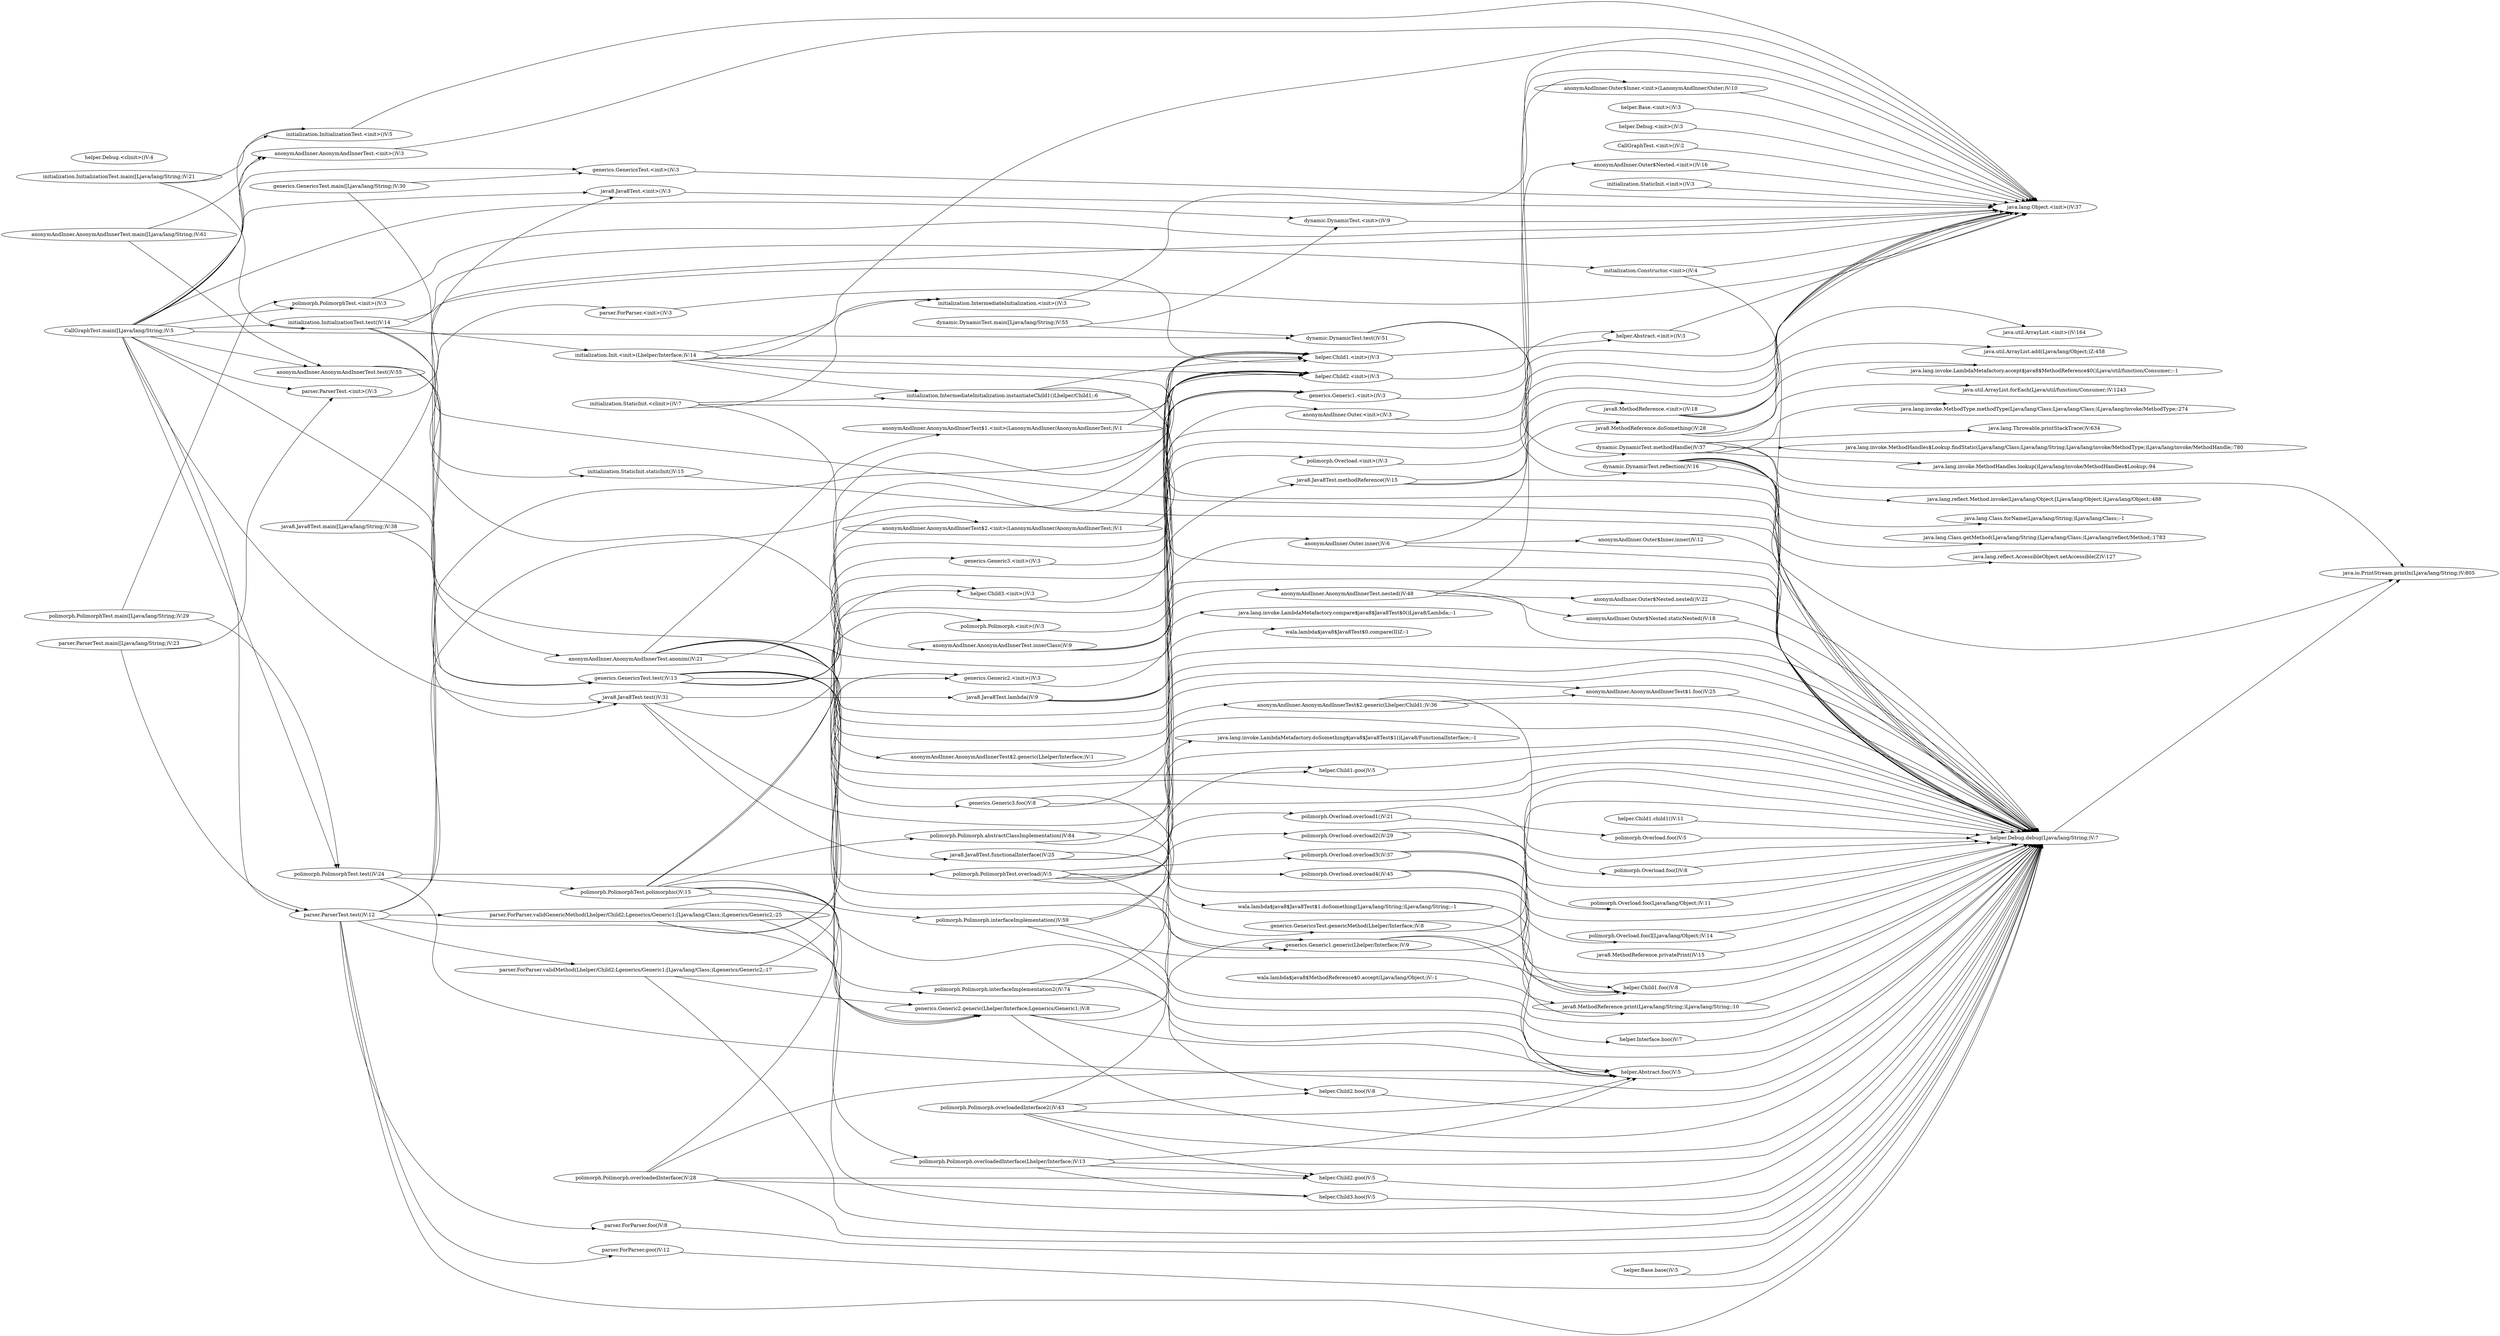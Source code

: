 digraph graphname {
rankdir="LR";
90 [label="CallGraphTest.<init>()V:2"]
91 [label="CallGraphTest.main([Ljava/lang/String;)V:5"]
55 [label="anonymAndInner.AnonymAndInnerTest$1.<init>(LanonymAndInner/AnonymAndInnerTest;)V:1"]
47 [label="anonymAndInner.AnonymAndInnerTest$1.foo()V:25"]
45 [label="anonymAndInner.AnonymAndInnerTest$2.<init>(LanonymAndInner/AnonymAndInnerTest;)V:1"]
46 [label="anonymAndInner.AnonymAndInnerTest$2.generic(Lhelper/Child1;)V:36"]
48 [label="anonymAndInner.AnonymAndInnerTest$2.generic(Lhelper/Interface;)V:1"]
44 [label="anonymAndInner.AnonymAndInnerTest.<init>()V:3"]
54 [label="anonymAndInner.AnonymAndInnerTest.anonim()V:21"]
49 [label="anonymAndInner.AnonymAndInnerTest.innerClass()V:9"]
61 [label="anonymAndInner.AnonymAndInnerTest.main([Ljava/lang/String;)V:61"]
56 [label="anonymAndInner.AnonymAndInnerTest.nested()V:48"]
60 [label="anonymAndInner.AnonymAndInnerTest.test()V:55"]
52 [label="anonymAndInner.Outer$Inner.<init>(LanonymAndInner/Outer;)V:10"]
53 [label="anonymAndInner.Outer$Inner.inner()V:12"]
57 [label="anonymAndInner.Outer$Nested.<init>()V:16"]
58 [label="anonymAndInner.Outer$Nested.nested()V:22"]
59 [label="anonymAndInner.Outer$Nested.staticNested()V:18"]
50 [label="anonymAndInner.Outer.<init>()V:3"]
51 [label="anonymAndInner.Outer.inner()V:6"]
17 [label="dynamic.DynamicTest.<init>()V:9"]
30 [label="dynamic.DynamicTest.main([Ljava/lang/String;)V:55"]
24 [label="dynamic.DynamicTest.methodHandle()V:37"]
18 [label="dynamic.DynamicTest.reflection()V:16"]
29 [label="dynamic.DynamicTest.test()V:51"]
12 [label="generics.Generic1.<init>()V:3"]
14 [label="generics.Generic1.generic(Lhelper/Interface;)V:9"]
35 [label="generics.Generic2.<init>()V:3"]
36 [label="generics.Generic2.generic(Lhelper/Interface;Lgenerics/Generic1;)V:8"]
11 [label="generics.Generic3.<init>()V:3"]
13 [label="generics.Generic3.foo()V:8"]
62 [label="generics.GenericsTest.<init>()V:3"]
63 [label="generics.GenericsTest.genericMethod(Lhelper/Interface;)V:8"]
65 [label="generics.GenericsTest.main([Ljava/lang/String;)V:30"]
64 [label="generics.GenericsTest.test()V:13"]
5 [label="helper.Abstract.<init>()V:3"]
16 [label="helper.Abstract.foo()V:5"]
113 [label="helper.Base.<init>()V:3"]
114 [label="helper.Base.base()V:5"]
8 [label="helper.Child1.<init>()V:3"]
39 [label="helper.Child1.child1()V:11"]
15 [label="helper.Child1.foo()V:8"]
38 [label="helper.Child1.goo()V:5"]
4 [label="helper.Child2.<init>()V:3"]
84 [label="helper.Child2.goo()V:5"]
87 [label="helper.Child2.hoo()V:8"]
82 [label="helper.Child3.<init>()V:3"]
85 [label="helper.Child3.hoo()V:5"]
117 [label="helper.Debug.<clinit>()V:4"]
118 [label="helper.Debug.<init>()V:3"]
1 [label="helper.Debug.debug(Ljava/lang/String;)V:7"]
86 [label="helper.Interface.hoo()V:7"]
40 [label="initialization.Constructor.<init>()V:4"]
111 [label="initialization.Init.<init>(Lhelper/Interface;)V:14"]
92 [label="initialization.InitializationTest.<init>()V:5"]
119 [label="initialization.InitializationTest.main([Ljava/lang/String;)V:21"]
93 [label="initialization.InitializationTest.test()V:14"]
2 [label="initialization.IntermediateInitialization.<init>()V:3"]
3 [label="initialization.IntermediateInitialization.instantiateChild1()Lhelper/Child1;:6"]
0 [label="initialization.StaticInit.<clinit>()V:7"]
9 [label="initialization.StaticInit.<init>()V:3"]
10 [label="initialization.StaticInit.staticInit()V:15"]
7 [label="java.io.PrintStream.println(Ljava/lang/String;)V:805"]
19 [label="java.lang.Class.forName(Ljava/lang/String;)Ljava/lang/Class;:-1"]
20 [label="java.lang.Class.getMethod(Ljava/lang/String;[Ljava/lang/Class;)Ljava/lang/reflect/Method;:1783"]
6 [label="java.lang.Object.<init>()V:37"]
28 [label="java.lang.Throwable.printStackTrace()V:634"]
103 [label="java.lang.invoke.LambdaMetafactory.accept$java8$MethodReference$0()Ljava/util/function/Consumer;:-1"]
109 [label="java.lang.invoke.LambdaMetafactory.compare$java8$Java8Test$0()Ljava8/Lambda;:-1"]
107 [label="java.lang.invoke.LambdaMetafactory.doSomething$java8$Java8Test$1()Ljava8/FunctionalInterface;:-1"]
27 [label="java.lang.invoke.MethodHandles$Lookup.findStatic(Ljava/lang/Class;Ljava/lang/String;Ljava/lang/invoke/MethodType;)Ljava/lang/invoke/MethodHandle;:780"]
26 [label="java.lang.invoke.MethodHandles.lookup()Ljava/lang/invoke/MethodHandles$Lookup;:94"]
25 [label="java.lang.invoke.MethodType.methodType(Ljava/lang/Class;Ljava/lang/Class;)Ljava/lang/invoke/MethodType;:274"]
21 [label="java.lang.reflect.AccessibleObject.setAccessible(Z)V:127"]
22 [label="java.lang.reflect.Method.invoke(Ljava/lang/Object;[Ljava/lang/Object;)Ljava/lang/Object;:488"]
101 [label="java.util.ArrayList.<init>()V:164"]
102 [label="java.util.ArrayList.add(Ljava/lang/Object;)Z:458"]
104 [label="java.util.ArrayList.forEach(Ljava/util/function/Consumer;)V:1243"]
94 [label="java8.Java8Test.<init>()V:3"]
98 [label="java8.Java8Test.functionalInterface()V:25"]
96 [label="java8.Java8Test.lambda()V:9"]
112 [label="java8.Java8Test.main([Ljava/lang/String;)V:38"]
97 [label="java8.Java8Test.methodReference()V:15"]
95 [label="java8.Java8Test.test()V:31"]
99 [label="java8.MethodReference.<init>()V:18"]
100 [label="java8.MethodReference.doSomething()V:28"]
106 [label="java8.MethodReference.print(Ljava/lang/String;)Ljava/lang/String;:10"]
23 [label="java8.MethodReference.privatePrint()V:15"]
31 [label="parser.ForParser.<init>()V:3"]
32 [label="parser.ForParser.foo()V:8"]
33 [label="parser.ForParser.goo()V:12"]
37 [label="parser.ForParser.validGenericMethod(Lhelper/Child2;Lgenerics/Generic1;[Ljava/lang/Class;)Lgenerics/Generic2;:25"]
34 [label="parser.ForParser.validMethod(Lhelper/Child2;Lgenerics/Generic1;[Ljava/lang/Class;)Lgenerics/Generic2;:17"]
41 [label="parser.ParserTest.<init>()V:3"]
43 [label="parser.ParserTest.main([Ljava/lang/String;)V:23"]
42 [label="parser.ParserTest.test()V:12"]
68 [label="polimorph.Overload.<init>()V:3"]
73 [label="polimorph.Overload.foo()V:5"]
74 [label="polimorph.Overload.foo(I)V:8"]
76 [label="polimorph.Overload.foo(I[Ljava/lang/Object;)V:14"]
75 [label="polimorph.Overload.foo(Ljava/lang/Object;)V:11"]
69 [label="polimorph.Overload.overload1()V:21"]
70 [label="polimorph.Overload.overload2()V:29"]
71 [label="polimorph.Overload.overload3()V:37"]
72 [label="polimorph.Overload.overload4()V:45"]
78 [label="polimorph.Polimorph.<init>()V:3"]
81 [label="polimorph.Polimorph.abstractClassImplementation()V:84"]
79 [label="polimorph.Polimorph.interfaceImplementation()V:59"]
80 [label="polimorph.Polimorph.interfaceImplementation2()V:74"]
115 [label="polimorph.Polimorph.overloadedInterface()V:28"]
83 [label="polimorph.Polimorph.overloadedInterface(Lhelper/Interface;)V:13"]
116 [label="polimorph.Polimorph.overloadedInterface2()V:43"]
66 [label="polimorph.PolimorphTest.<init>()V:3"]
89 [label="polimorph.PolimorphTest.main([Ljava/lang/String;)V:29"]
67 [label="polimorph.PolimorphTest.overload()V:5"]
77 [label="polimorph.PolimorphTest.polimorphic()V:15"]
88 [label="polimorph.PolimorphTest.test()V:24"]
110 [label="wala.lambda$java8$Java8Test$0.compare(II)Z:-1"]
108 [label="wala.lambda$java8$Java8Test$1.doSomething(Ljava/lang/String;)Ljava/lang/String;:-1"]
105 [label="wala.lambda$java8$MethodReference$0.accept(Ljava/lang/Object;)V:-1"]
0 -> 1
0 -> 2
0 -> 3
0 -> 4
1 -> 7
2 -> 6
3 -> 1
3 -> 8
4 -> 5
5 -> 6
8 -> 5
9 -> 6
10 -> 1
11 -> 12
12 -> 6
13 -> 1
13 -> 8
13 -> 14
14 -> 1
14 -> 15
14 -> 16
15 -> 1
16 -> 1
17 -> 6
18 -> 1
18 -> 7
18 -> 19
18 -> 20
18 -> 21
18 -> 22
23 -> 1
24 -> 1
24 -> 7
24 -> 25
24 -> 26
24 -> 27
24 -> 28
29 -> 18
29 -> 24
30 -> 17
30 -> 29
31 -> 6
32 -> 1
33 -> 1
34 -> 1
34 -> 35
34 -> 36
35 -> 6
36 -> 1
36 -> 14
36 -> 16
37 -> 1
37 -> 12
37 -> 35
37 -> 36
38 -> 1
39 -> 1
40 -> 1
40 -> 6
41 -> 6
42 -> 1
42 -> 4
42 -> 12
42 -> 31
42 -> 32
42 -> 33
42 -> 34
42 -> 36
42 -> 37
43 -> 41
43 -> 42
44 -> 6
45 -> 12
46 -> 1
46 -> 15
46 -> 47
47 -> 1
48 -> 46
49 -> 1
49 -> 50
49 -> 51
50 -> 6
51 -> 1
51 -> 52
51 -> 53
52 -> 6
53 -> 1
54 -> 1
54 -> 38
54 -> 45
54 -> 47
54 -> 48
54 -> 55
55 -> 8
56 -> 1
56 -> 57
56 -> 58
56 -> 59
57 -> 6
58 -> 1
59 -> 1
60 -> 49
60 -> 54
60 -> 56
61 -> 44
61 -> 60
62 -> 6
63 -> 1
63 -> 16
64 -> 1
64 -> 4
64 -> 8
64 -> 11
64 -> 12
64 -> 13
64 -> 14
64 -> 35
64 -> 36
64 -> 63
65 -> 62
65 -> 64
66 -> 6
67 -> 1
67 -> 68
67 -> 69
67 -> 70
67 -> 71
67 -> 72
68 -> 6
69 -> 1
69 -> 73
70 -> 1
70 -> 74
71 -> 1
71 -> 75
72 -> 1
72 -> 76
73 -> 1
74 -> 1
75 -> 1
76 -> 1
77 -> 1
77 -> 78
77 -> 79
77 -> 80
77 -> 81
77 -> 82
77 -> 83
78 -> 6
79 -> 8
79 -> 15
79 -> 38
79 -> 86
80 -> 4
80 -> 16
80 -> 87
81 -> 8
81 -> 15
82 -> 4
83 -> 1
83 -> 16
83 -> 84
83 -> 85
84 -> 1
85 -> 1
86 -> 1
87 -> 1
88 -> 1
88 -> 67
88 -> 77
89 -> 66
89 -> 88
90 -> 6
91 -> 17
91 -> 29
91 -> 41
91 -> 42
91 -> 44
91 -> 60
91 -> 62
91 -> 64
91 -> 66
91 -> 88
91 -> 92
91 -> 93
91 -> 94
91 -> 95
92 -> 6
93 -> 1
93 -> 8
93 -> 10
93 -> 40
93 -> 111
94 -> 6
95 -> 1
95 -> 96
95 -> 97
95 -> 98
96 -> 1
96 -> 109
96 -> 110
97 -> 1
97 -> 99
97 -> 100
98 -> 1
98 -> 107
98 -> 108
99 -> 6
99 -> 101
99 -> 102
100 -> 103
100 -> 104
105 -> 106
106 -> 1
108 -> 106
111 -> 1
111 -> 2
111 -> 3
111 -> 4
111 -> 6
111 -> 8
112 -> 94
112 -> 95
113 -> 6
114 -> 1
115 -> 1
115 -> 16
115 -> 82
115 -> 84
115 -> 85
116 -> 1
116 -> 4
116 -> 16
116 -> 84
116 -> 87
118 -> 6
119 -> 92
119 -> 93
}
